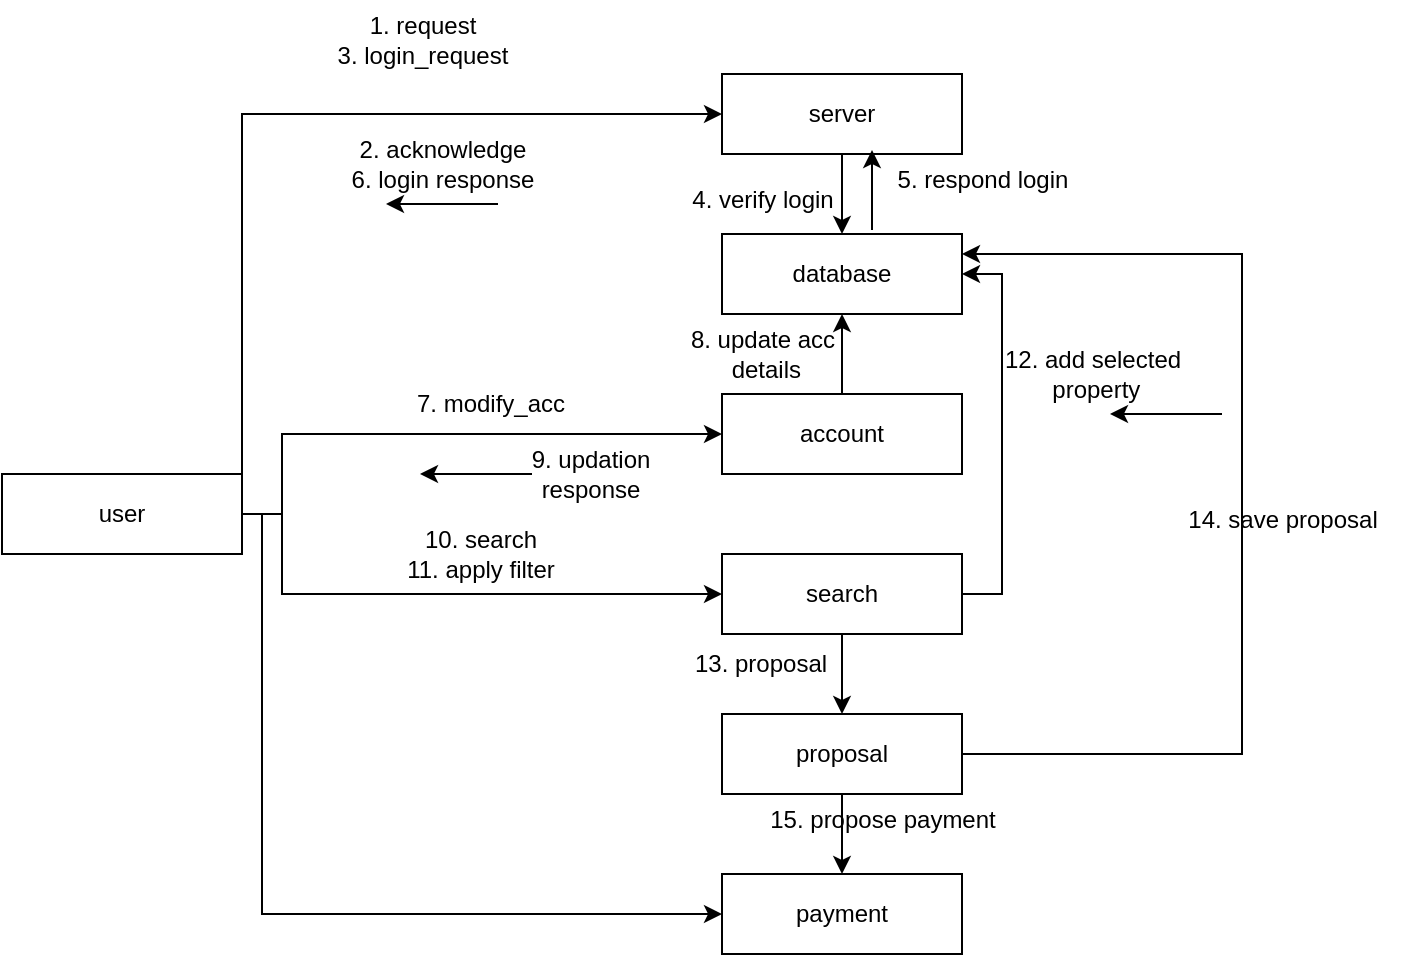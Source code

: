 <mxfile version="24.2.2" type="github">
  <diagram name="Page-1" id="PJCeMrMj4Vyedgyr_I_T">
    <mxGraphModel dx="1290" dy="558" grid="1" gridSize="10" guides="1" tooltips="1" connect="1" arrows="1" fold="1" page="1" pageScale="1" pageWidth="827" pageHeight="1169" math="0" shadow="0">
      <root>
        <mxCell id="0" />
        <mxCell id="1" parent="0" />
        <mxCell id="PsoDGtH_OK0kcYJgYpUA-16" style="edgeStyle=orthogonalEdgeStyle;rounded=0;orthogonalLoop=1;jettySize=auto;html=1;entryX=0.5;entryY=0;entryDx=0;entryDy=0;" edge="1" parent="1" source="PsoDGtH_OK0kcYJgYpUA-1" target="PsoDGtH_OK0kcYJgYpUA-2">
          <mxGeometry relative="1" as="geometry" />
        </mxCell>
        <mxCell id="PsoDGtH_OK0kcYJgYpUA-1" value="server" style="rounded=0;whiteSpace=wrap;html=1;" vertex="1" parent="1">
          <mxGeometry x="480" y="80" width="120" height="40" as="geometry" />
        </mxCell>
        <mxCell id="PsoDGtH_OK0kcYJgYpUA-2" value="database" style="rounded=0;whiteSpace=wrap;html=1;" vertex="1" parent="1">
          <mxGeometry x="480" y="160" width="120" height="40" as="geometry" />
        </mxCell>
        <mxCell id="PsoDGtH_OK0kcYJgYpUA-21" style="edgeStyle=orthogonalEdgeStyle;rounded=0;orthogonalLoop=1;jettySize=auto;html=1;entryX=0.5;entryY=1;entryDx=0;entryDy=0;" edge="1" parent="1" source="PsoDGtH_OK0kcYJgYpUA-3" target="PsoDGtH_OK0kcYJgYpUA-2">
          <mxGeometry relative="1" as="geometry" />
        </mxCell>
        <mxCell id="PsoDGtH_OK0kcYJgYpUA-3" value="account" style="rounded=0;whiteSpace=wrap;html=1;" vertex="1" parent="1">
          <mxGeometry x="480" y="240" width="120" height="40" as="geometry" />
        </mxCell>
        <mxCell id="PsoDGtH_OK0kcYJgYpUA-32" style="edgeStyle=orthogonalEdgeStyle;rounded=0;orthogonalLoop=1;jettySize=auto;html=1;exitX=0.5;exitY=1;exitDx=0;exitDy=0;entryX=0.5;entryY=0;entryDx=0;entryDy=0;" edge="1" parent="1" source="PsoDGtH_OK0kcYJgYpUA-4" target="PsoDGtH_OK0kcYJgYpUA-5">
          <mxGeometry relative="1" as="geometry" />
        </mxCell>
        <mxCell id="PsoDGtH_OK0kcYJgYpUA-34" style="edgeStyle=orthogonalEdgeStyle;rounded=0;orthogonalLoop=1;jettySize=auto;html=1;entryX=1;entryY=0.5;entryDx=0;entryDy=0;" edge="1" parent="1" source="PsoDGtH_OK0kcYJgYpUA-4" target="PsoDGtH_OK0kcYJgYpUA-2">
          <mxGeometry relative="1" as="geometry">
            <Array as="points">
              <mxPoint x="620" y="340" />
              <mxPoint x="620" y="180" />
            </Array>
          </mxGeometry>
        </mxCell>
        <mxCell id="PsoDGtH_OK0kcYJgYpUA-4" value="search" style="rounded=0;whiteSpace=wrap;html=1;" vertex="1" parent="1">
          <mxGeometry x="480" y="320" width="120" height="40" as="geometry" />
        </mxCell>
        <mxCell id="PsoDGtH_OK0kcYJgYpUA-36" style="edgeStyle=orthogonalEdgeStyle;rounded=0;orthogonalLoop=1;jettySize=auto;html=1;entryX=1;entryY=0.25;entryDx=0;entryDy=0;" edge="1" parent="1" source="PsoDGtH_OK0kcYJgYpUA-5" target="PsoDGtH_OK0kcYJgYpUA-2">
          <mxGeometry relative="1" as="geometry">
            <Array as="points">
              <mxPoint x="740" y="420" />
              <mxPoint x="740" y="170" />
            </Array>
          </mxGeometry>
        </mxCell>
        <mxCell id="PsoDGtH_OK0kcYJgYpUA-38" style="edgeStyle=orthogonalEdgeStyle;rounded=0;orthogonalLoop=1;jettySize=auto;html=1;entryX=0.5;entryY=0;entryDx=0;entryDy=0;" edge="1" parent="1" source="PsoDGtH_OK0kcYJgYpUA-5" target="PsoDGtH_OK0kcYJgYpUA-6">
          <mxGeometry relative="1" as="geometry" />
        </mxCell>
        <mxCell id="PsoDGtH_OK0kcYJgYpUA-5" value="proposal" style="rounded=0;whiteSpace=wrap;html=1;" vertex="1" parent="1">
          <mxGeometry x="480" y="400" width="120" height="40" as="geometry" />
        </mxCell>
        <mxCell id="PsoDGtH_OK0kcYJgYpUA-6" value="payment" style="rounded=0;whiteSpace=wrap;html=1;" vertex="1" parent="1">
          <mxGeometry x="480" y="480" width="120" height="40" as="geometry" />
        </mxCell>
        <mxCell id="PsoDGtH_OK0kcYJgYpUA-8" style="edgeStyle=orthogonalEdgeStyle;rounded=0;orthogonalLoop=1;jettySize=auto;html=1;entryX=0;entryY=0.5;entryDx=0;entryDy=0;" edge="1" parent="1" source="PsoDGtH_OK0kcYJgYpUA-7" target="PsoDGtH_OK0kcYJgYpUA-1">
          <mxGeometry relative="1" as="geometry">
            <Array as="points">
              <mxPoint x="240" y="100" />
            </Array>
          </mxGeometry>
        </mxCell>
        <mxCell id="PsoDGtH_OK0kcYJgYpUA-10" style="edgeStyle=orthogonalEdgeStyle;rounded=0;orthogonalLoop=1;jettySize=auto;html=1;entryX=0;entryY=0.5;entryDx=0;entryDy=0;" edge="1" parent="1" source="PsoDGtH_OK0kcYJgYpUA-7" target="PsoDGtH_OK0kcYJgYpUA-3">
          <mxGeometry relative="1" as="geometry">
            <Array as="points">
              <mxPoint x="260" y="300" />
              <mxPoint x="260" y="260" />
            </Array>
          </mxGeometry>
        </mxCell>
        <mxCell id="PsoDGtH_OK0kcYJgYpUA-11" style="edgeStyle=orthogonalEdgeStyle;rounded=0;orthogonalLoop=1;jettySize=auto;html=1;entryX=0;entryY=0.5;entryDx=0;entryDy=0;" edge="1" parent="1" source="PsoDGtH_OK0kcYJgYpUA-7" target="PsoDGtH_OK0kcYJgYpUA-4">
          <mxGeometry relative="1" as="geometry">
            <Array as="points">
              <mxPoint x="260" y="300" />
              <mxPoint x="260" y="340" />
            </Array>
          </mxGeometry>
        </mxCell>
        <mxCell id="PsoDGtH_OK0kcYJgYpUA-13" style="edgeStyle=orthogonalEdgeStyle;rounded=0;orthogonalLoop=1;jettySize=auto;html=1;entryX=0;entryY=0.5;entryDx=0;entryDy=0;" edge="1" parent="1" source="PsoDGtH_OK0kcYJgYpUA-7" target="PsoDGtH_OK0kcYJgYpUA-6">
          <mxGeometry relative="1" as="geometry">
            <Array as="points">
              <mxPoint x="250" y="300" />
              <mxPoint x="250" y="500" />
            </Array>
          </mxGeometry>
        </mxCell>
        <mxCell id="PsoDGtH_OK0kcYJgYpUA-7" value="user" style="rounded=0;whiteSpace=wrap;html=1;" vertex="1" parent="1">
          <mxGeometry x="120" y="280" width="120" height="40" as="geometry" />
        </mxCell>
        <mxCell id="PsoDGtH_OK0kcYJgYpUA-14" value="&lt;div&gt;1. request&lt;/div&gt;&lt;div&gt;3. login_request&lt;br&gt;&lt;/div&gt;" style="text;html=1;align=center;verticalAlign=middle;resizable=0;points=[];autosize=1;strokeColor=none;fillColor=none;" vertex="1" parent="1">
          <mxGeometry x="275" y="43" width="110" height="40" as="geometry" />
        </mxCell>
        <mxCell id="PsoDGtH_OK0kcYJgYpUA-15" value="&lt;div&gt;2. acknowledge&lt;/div&gt;&lt;div&gt;6. login response&lt;br&gt;&lt;/div&gt;" style="text;html=1;align=center;verticalAlign=middle;resizable=0;points=[];autosize=1;strokeColor=none;fillColor=none;" vertex="1" parent="1">
          <mxGeometry x="285" y="105" width="110" height="40" as="geometry" />
        </mxCell>
        <mxCell id="PsoDGtH_OK0kcYJgYpUA-17" value="4. verify login" style="text;html=1;align=center;verticalAlign=middle;resizable=0;points=[];autosize=1;strokeColor=none;fillColor=none;" vertex="1" parent="1">
          <mxGeometry x="455" y="128" width="90" height="30" as="geometry" />
        </mxCell>
        <mxCell id="PsoDGtH_OK0kcYJgYpUA-18" value="5. respond login" style="text;html=1;align=center;verticalAlign=middle;resizable=0;points=[];autosize=1;strokeColor=none;fillColor=none;" vertex="1" parent="1">
          <mxGeometry x="555" y="118" width="110" height="30" as="geometry" />
        </mxCell>
        <mxCell id="PsoDGtH_OK0kcYJgYpUA-20" value="7. modify_acc" style="text;html=1;align=center;verticalAlign=middle;resizable=0;points=[];autosize=1;strokeColor=none;fillColor=none;" vertex="1" parent="1">
          <mxGeometry x="314" y="230" width="100" height="30" as="geometry" />
        </mxCell>
        <mxCell id="PsoDGtH_OK0kcYJgYpUA-22" value="&lt;div&gt;8. update acc&lt;/div&gt;&lt;div&gt;&amp;nbsp;details&lt;/div&gt;" style="text;html=1;align=center;verticalAlign=middle;resizable=0;points=[];autosize=1;strokeColor=none;fillColor=none;" vertex="1" parent="1">
          <mxGeometry x="455" y="200" width="90" height="40" as="geometry" />
        </mxCell>
        <mxCell id="PsoDGtH_OK0kcYJgYpUA-23" value="&lt;div&gt;9. updation&lt;/div&gt;&lt;div&gt;response&lt;/div&gt;" style="text;html=1;align=center;verticalAlign=middle;resizable=0;points=[];autosize=1;strokeColor=none;fillColor=none;" vertex="1" parent="1">
          <mxGeometry x="374" y="260" width="80" height="40" as="geometry" />
        </mxCell>
        <mxCell id="PsoDGtH_OK0kcYJgYpUA-27" value="" style="endArrow=classic;html=1;rounded=0;" edge="1" parent="1">
          <mxGeometry width="50" height="50" relative="1" as="geometry">
            <mxPoint x="385" y="280" as="sourcePoint" />
            <mxPoint x="329" y="280" as="targetPoint" />
          </mxGeometry>
        </mxCell>
        <mxCell id="PsoDGtH_OK0kcYJgYpUA-28" value="" style="endArrow=classic;html=1;rounded=0;" edge="1" parent="1">
          <mxGeometry width="50" height="50" relative="1" as="geometry">
            <mxPoint x="730" y="250" as="sourcePoint" />
            <mxPoint x="674" y="250" as="targetPoint" />
          </mxGeometry>
        </mxCell>
        <mxCell id="PsoDGtH_OK0kcYJgYpUA-29" value="" style="endArrow=classic;html=1;rounded=0;" edge="1" parent="1">
          <mxGeometry width="50" height="50" relative="1" as="geometry">
            <mxPoint x="368" y="145" as="sourcePoint" />
            <mxPoint x="312" y="145" as="targetPoint" />
          </mxGeometry>
        </mxCell>
        <mxCell id="PsoDGtH_OK0kcYJgYpUA-30" value="" style="endArrow=classic;html=1;rounded=0;" edge="1" parent="1">
          <mxGeometry width="50" height="50" relative="1" as="geometry">
            <mxPoint x="555" y="158" as="sourcePoint" />
            <mxPoint x="555" y="118" as="targetPoint" />
          </mxGeometry>
        </mxCell>
        <mxCell id="PsoDGtH_OK0kcYJgYpUA-31" value="&lt;div&gt;10. search&lt;/div&gt;&lt;div&gt;11. apply filter&lt;br&gt;&lt;/div&gt;" style="text;html=1;align=center;verticalAlign=middle;resizable=0;points=[];autosize=1;strokeColor=none;fillColor=none;" vertex="1" parent="1">
          <mxGeometry x="314" y="300" width="90" height="40" as="geometry" />
        </mxCell>
        <mxCell id="PsoDGtH_OK0kcYJgYpUA-33" value="13. proposal " style="text;html=1;align=center;verticalAlign=middle;resizable=0;points=[];autosize=1;strokeColor=none;fillColor=none;" vertex="1" parent="1">
          <mxGeometry x="454" y="360" width="90" height="30" as="geometry" />
        </mxCell>
        <mxCell id="PsoDGtH_OK0kcYJgYpUA-35" value="&lt;div&gt;12. add selected&lt;/div&gt;&lt;div&gt;&amp;nbsp;property&lt;/div&gt;" style="text;html=1;align=center;verticalAlign=middle;resizable=0;points=[];autosize=1;strokeColor=none;fillColor=none;" vertex="1" parent="1">
          <mxGeometry x="610" y="210" width="110" height="40" as="geometry" />
        </mxCell>
        <mxCell id="PsoDGtH_OK0kcYJgYpUA-37" value="14. save proposal" style="text;html=1;align=center;verticalAlign=middle;resizable=0;points=[];autosize=1;strokeColor=none;fillColor=none;" vertex="1" parent="1">
          <mxGeometry x="700" y="288" width="120" height="30" as="geometry" />
        </mxCell>
        <mxCell id="PsoDGtH_OK0kcYJgYpUA-39" value="15. propose payment" style="text;html=1;align=center;verticalAlign=middle;resizable=0;points=[];autosize=1;strokeColor=none;fillColor=none;" vertex="1" parent="1">
          <mxGeometry x="495" y="438" width="130" height="30" as="geometry" />
        </mxCell>
      </root>
    </mxGraphModel>
  </diagram>
</mxfile>
